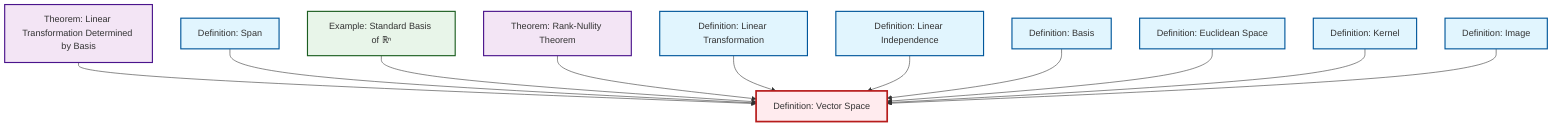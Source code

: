 graph TD
    classDef definition fill:#e1f5fe,stroke:#01579b,stroke-width:2px
    classDef theorem fill:#f3e5f5,stroke:#4a148c,stroke-width:2px
    classDef axiom fill:#fff3e0,stroke:#e65100,stroke-width:2px
    classDef example fill:#e8f5e9,stroke:#1b5e20,stroke-width:2px
    classDef current fill:#ffebee,stroke:#b71c1c,stroke-width:3px
    thm-linear-transformation-basis["Theorem: Linear Transformation Determined by Basis"]:::theorem
    ex-standard-basis-rn["Example: Standard Basis of ℝⁿ"]:::example
    def-linear-transformation["Definition: Linear Transformation"]:::definition
    def-linear-independence["Definition: Linear Independence"]:::definition
    def-kernel["Definition: Kernel"]:::definition
    def-basis["Definition: Basis"]:::definition
    def-span["Definition: Span"]:::definition
    def-vector-space["Definition: Vector Space"]:::definition
    def-euclidean-space["Definition: Euclidean Space"]:::definition
    def-image["Definition: Image"]:::definition
    thm-rank-nullity["Theorem: Rank-Nullity Theorem"]:::theorem
    thm-linear-transformation-basis --> def-vector-space
    def-span --> def-vector-space
    ex-standard-basis-rn --> def-vector-space
    thm-rank-nullity --> def-vector-space
    def-linear-transformation --> def-vector-space
    def-linear-independence --> def-vector-space
    def-basis --> def-vector-space
    def-euclidean-space --> def-vector-space
    def-kernel --> def-vector-space
    def-image --> def-vector-space
    class def-vector-space current